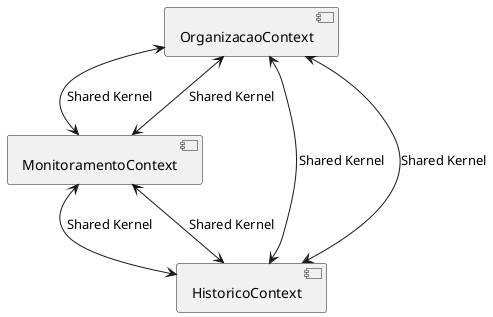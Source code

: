 @startuml

skinparam componentStyle uml2

component [OrganizacaoContext]
component [MonitoramentoContext]
component [HistoricoContext]

[OrganizacaoContext]<-->[MonitoramentoContext] : Shared Kernel

[MonitoramentoContext]<-->[OrganizacaoContext] : Shared Kernel

[OrganizacaoContext]<-->[HistoricoContext] : Shared Kernel

[HistoricoContext]<-->[OrganizacaoContext] : Shared Kernel

[MonitoramentoContext]<-->[HistoricoContext] : Shared Kernel

[HistoricoContext]<-->[MonitoramentoContext] : Shared Kernel



@enduml
